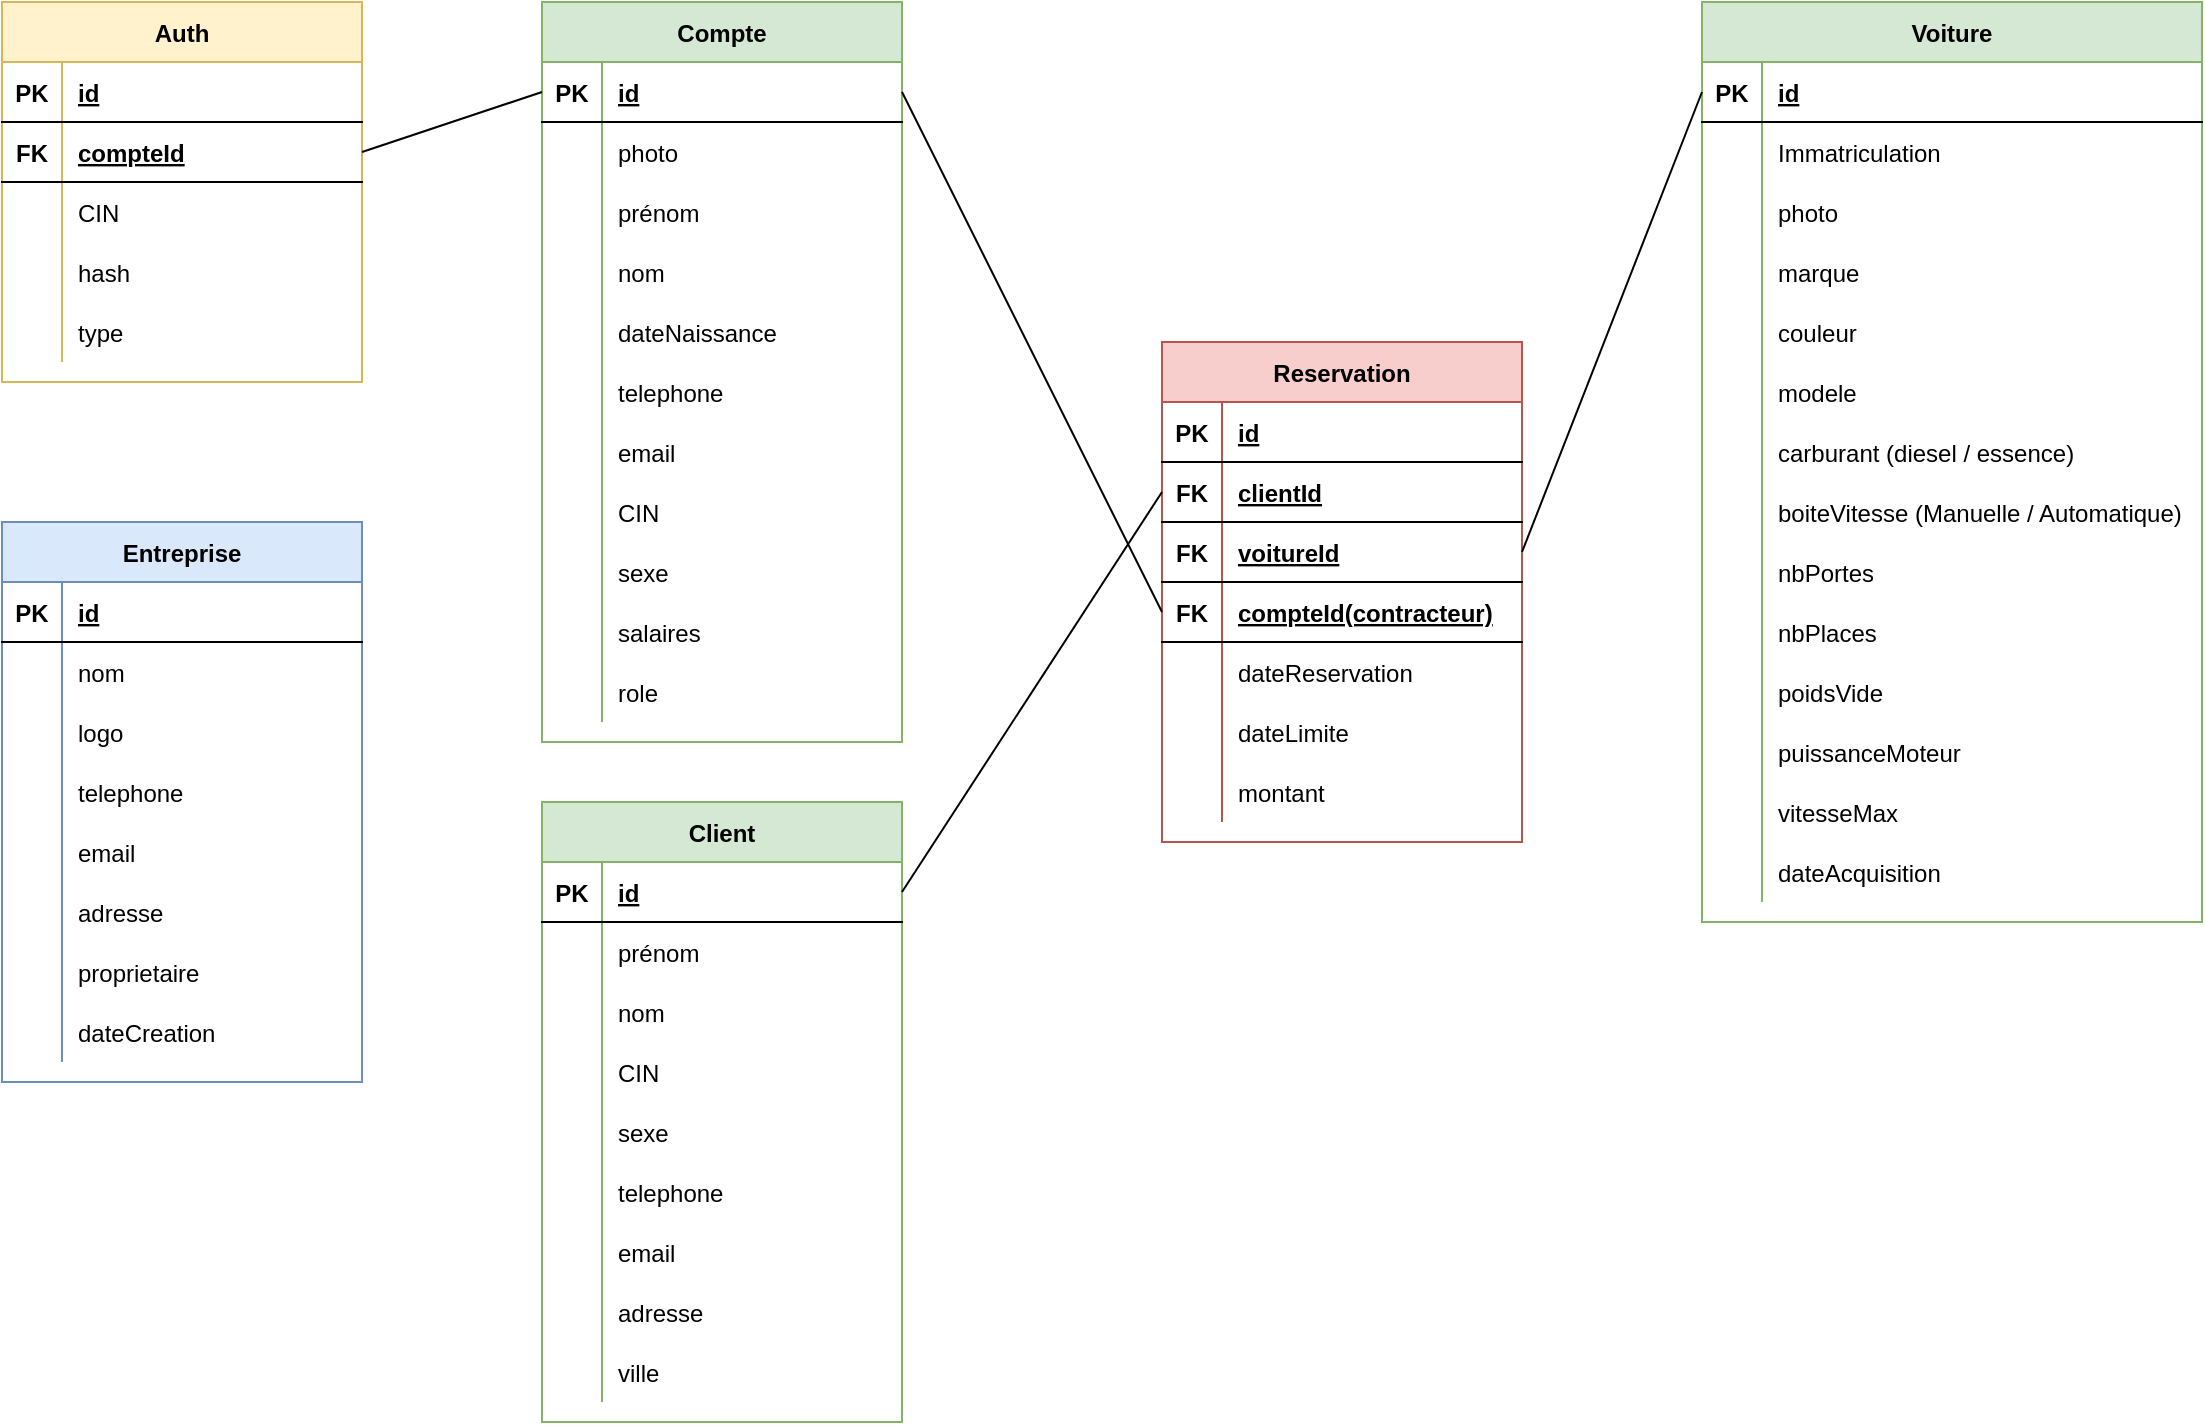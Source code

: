 <mxfile version="15.8.7" type="device"><diagram id="XSdnKeDRqisO-VzI-sIf" name="Page-1"><mxGraphModel dx="1102" dy="685" grid="1" gridSize="10" guides="1" tooltips="1" connect="1" arrows="1" fold="1" page="1" pageScale="1" pageWidth="850" pageHeight="1100" math="0" shadow="0"><root><mxCell id="0"/><mxCell id="1" parent="0"/><mxCell id="kp_0aVeudo-0jA1TydJa-1" value="Auth" style="shape=table;startSize=30;container=1;collapsible=1;childLayout=tableLayout;fixedRows=1;rowLines=0;fontStyle=1;align=center;resizeLast=1;fillColor=#fff2cc;strokeColor=#d6b656;" parent="1" vertex="1"><mxGeometry x="170" y="40" width="180" height="190" as="geometry"/></mxCell><mxCell id="kp_0aVeudo-0jA1TydJa-2" value="" style="shape=partialRectangle;collapsible=0;dropTarget=0;pointerEvents=0;fillColor=none;top=0;left=0;bottom=1;right=0;points=[[0,0.5],[1,0.5]];portConstraint=eastwest;" parent="kp_0aVeudo-0jA1TydJa-1" vertex="1"><mxGeometry y="30" width="180" height="30" as="geometry"/></mxCell><mxCell id="kp_0aVeudo-0jA1TydJa-3" value="PK" style="shape=partialRectangle;connectable=0;fillColor=none;top=0;left=0;bottom=0;right=0;fontStyle=1;overflow=hidden;" parent="kp_0aVeudo-0jA1TydJa-2" vertex="1"><mxGeometry width="30" height="30" as="geometry"><mxRectangle width="30" height="30" as="alternateBounds"/></mxGeometry></mxCell><mxCell id="kp_0aVeudo-0jA1TydJa-4" value="id" style="shape=partialRectangle;connectable=0;fillColor=none;top=0;left=0;bottom=0;right=0;align=left;spacingLeft=6;fontStyle=5;overflow=hidden;" parent="kp_0aVeudo-0jA1TydJa-2" vertex="1"><mxGeometry x="30" width="150" height="30" as="geometry"><mxRectangle width="150" height="30" as="alternateBounds"/></mxGeometry></mxCell><mxCell id="kp_0aVeudo-0jA1TydJa-20" value="" style="shape=partialRectangle;collapsible=0;dropTarget=0;pointerEvents=0;fillColor=none;top=0;left=0;bottom=1;right=0;points=[[0,0.5],[1,0.5]];portConstraint=eastwest;" parent="kp_0aVeudo-0jA1TydJa-1" vertex="1"><mxGeometry y="60" width="180" height="30" as="geometry"/></mxCell><mxCell id="kp_0aVeudo-0jA1TydJa-21" value="FK" style="shape=partialRectangle;connectable=0;fillColor=none;top=0;left=0;bottom=0;right=0;fontStyle=1;overflow=hidden;" parent="kp_0aVeudo-0jA1TydJa-20" vertex="1"><mxGeometry width="30" height="30" as="geometry"><mxRectangle width="30" height="30" as="alternateBounds"/></mxGeometry></mxCell><mxCell id="kp_0aVeudo-0jA1TydJa-22" value="compteId" style="shape=partialRectangle;connectable=0;fillColor=none;top=0;left=0;bottom=0;right=0;align=left;spacingLeft=6;fontStyle=5;overflow=hidden;" parent="kp_0aVeudo-0jA1TydJa-20" vertex="1"><mxGeometry x="30" width="150" height="30" as="geometry"><mxRectangle width="150" height="30" as="alternateBounds"/></mxGeometry></mxCell><mxCell id="kp_0aVeudo-0jA1TydJa-5" value="" style="shape=partialRectangle;collapsible=0;dropTarget=0;pointerEvents=0;fillColor=none;top=0;left=0;bottom=0;right=0;points=[[0,0.5],[1,0.5]];portConstraint=eastwest;" parent="kp_0aVeudo-0jA1TydJa-1" vertex="1"><mxGeometry y="90" width="180" height="30" as="geometry"/></mxCell><mxCell id="kp_0aVeudo-0jA1TydJa-6" value="" style="shape=partialRectangle;connectable=0;fillColor=none;top=0;left=0;bottom=0;right=0;editable=1;overflow=hidden;" parent="kp_0aVeudo-0jA1TydJa-5" vertex="1"><mxGeometry width="30" height="30" as="geometry"><mxRectangle width="30" height="30" as="alternateBounds"/></mxGeometry></mxCell><mxCell id="kp_0aVeudo-0jA1TydJa-7" value="CIN" style="shape=partialRectangle;connectable=0;fillColor=none;top=0;left=0;bottom=0;right=0;align=left;spacingLeft=6;overflow=hidden;" parent="kp_0aVeudo-0jA1TydJa-5" vertex="1"><mxGeometry x="30" width="150" height="30" as="geometry"><mxRectangle width="150" height="30" as="alternateBounds"/></mxGeometry></mxCell><mxCell id="kp_0aVeudo-0jA1TydJa-168" value="" style="shape=partialRectangle;collapsible=0;dropTarget=0;pointerEvents=0;fillColor=none;top=0;left=0;bottom=0;right=0;points=[[0,0.5],[1,0.5]];portConstraint=eastwest;" parent="kp_0aVeudo-0jA1TydJa-1" vertex="1"><mxGeometry y="120" width="180" height="30" as="geometry"/></mxCell><mxCell id="kp_0aVeudo-0jA1TydJa-169" value="" style="shape=partialRectangle;connectable=0;fillColor=none;top=0;left=0;bottom=0;right=0;editable=1;overflow=hidden;" parent="kp_0aVeudo-0jA1TydJa-168" vertex="1"><mxGeometry width="30" height="30" as="geometry"><mxRectangle width="30" height="30" as="alternateBounds"/></mxGeometry></mxCell><mxCell id="kp_0aVeudo-0jA1TydJa-170" value="hash" style="shape=partialRectangle;connectable=0;fillColor=none;top=0;left=0;bottom=0;right=0;align=left;spacingLeft=6;overflow=hidden;" parent="kp_0aVeudo-0jA1TydJa-168" vertex="1"><mxGeometry x="30" width="150" height="30" as="geometry"><mxRectangle width="150" height="30" as="alternateBounds"/></mxGeometry></mxCell><mxCell id="kp_0aVeudo-0jA1TydJa-8" value="" style="shape=partialRectangle;collapsible=0;dropTarget=0;pointerEvents=0;fillColor=none;top=0;left=0;bottom=0;right=0;points=[[0,0.5],[1,0.5]];portConstraint=eastwest;" parent="kp_0aVeudo-0jA1TydJa-1" vertex="1"><mxGeometry y="150" width="180" height="30" as="geometry"/></mxCell><mxCell id="kp_0aVeudo-0jA1TydJa-9" value="" style="shape=partialRectangle;connectable=0;fillColor=none;top=0;left=0;bottom=0;right=0;editable=1;overflow=hidden;" parent="kp_0aVeudo-0jA1TydJa-8" vertex="1"><mxGeometry width="30" height="30" as="geometry"><mxRectangle width="30" height="30" as="alternateBounds"/></mxGeometry></mxCell><mxCell id="kp_0aVeudo-0jA1TydJa-10" value="type" style="shape=partialRectangle;connectable=0;fillColor=none;top=0;left=0;bottom=0;right=0;align=left;spacingLeft=6;overflow=hidden;" parent="kp_0aVeudo-0jA1TydJa-8" vertex="1"><mxGeometry x="30" width="150" height="30" as="geometry"><mxRectangle width="150" height="30" as="alternateBounds"/></mxGeometry></mxCell><mxCell id="kp_0aVeudo-0jA1TydJa-23" value="Entreprise" style="shape=table;startSize=30;container=1;collapsible=1;childLayout=tableLayout;fixedRows=1;rowLines=0;fontStyle=1;align=center;resizeLast=1;fillColor=#dae8fc;strokeColor=#6c8ebf;" parent="1" vertex="1"><mxGeometry x="170" y="300" width="180" height="280" as="geometry"/></mxCell><mxCell id="kp_0aVeudo-0jA1TydJa-24" value="" style="shape=partialRectangle;collapsible=0;dropTarget=0;pointerEvents=0;fillColor=none;top=0;left=0;bottom=1;right=0;points=[[0,0.5],[1,0.5]];portConstraint=eastwest;" parent="kp_0aVeudo-0jA1TydJa-23" vertex="1"><mxGeometry y="30" width="180" height="30" as="geometry"/></mxCell><mxCell id="kp_0aVeudo-0jA1TydJa-25" value="PK" style="shape=partialRectangle;connectable=0;fillColor=none;top=0;left=0;bottom=0;right=0;fontStyle=1;overflow=hidden;" parent="kp_0aVeudo-0jA1TydJa-24" vertex="1"><mxGeometry width="30" height="30" as="geometry"><mxRectangle width="30" height="30" as="alternateBounds"/></mxGeometry></mxCell><mxCell id="kp_0aVeudo-0jA1TydJa-26" value="id" style="shape=partialRectangle;connectable=0;fillColor=none;top=0;left=0;bottom=0;right=0;align=left;spacingLeft=6;fontStyle=5;overflow=hidden;" parent="kp_0aVeudo-0jA1TydJa-24" vertex="1"><mxGeometry x="30" width="150" height="30" as="geometry"><mxRectangle width="150" height="30" as="alternateBounds"/></mxGeometry></mxCell><mxCell id="kp_0aVeudo-0jA1TydJa-27" value="" style="shape=partialRectangle;collapsible=0;dropTarget=0;pointerEvents=0;fillColor=none;top=0;left=0;bottom=0;right=0;points=[[0,0.5],[1,0.5]];portConstraint=eastwest;" parent="kp_0aVeudo-0jA1TydJa-23" vertex="1"><mxGeometry y="60" width="180" height="30" as="geometry"/></mxCell><mxCell id="kp_0aVeudo-0jA1TydJa-28" value="" style="shape=partialRectangle;connectable=0;fillColor=none;top=0;left=0;bottom=0;right=0;editable=1;overflow=hidden;" parent="kp_0aVeudo-0jA1TydJa-27" vertex="1"><mxGeometry width="30" height="30" as="geometry"><mxRectangle width="30" height="30" as="alternateBounds"/></mxGeometry></mxCell><mxCell id="kp_0aVeudo-0jA1TydJa-29" value="nom" style="shape=partialRectangle;connectable=0;fillColor=none;top=0;left=0;bottom=0;right=0;align=left;spacingLeft=6;overflow=hidden;" parent="kp_0aVeudo-0jA1TydJa-27" vertex="1"><mxGeometry x="30" width="150" height="30" as="geometry"><mxRectangle width="150" height="30" as="alternateBounds"/></mxGeometry></mxCell><mxCell id="kp_0aVeudo-0jA1TydJa-30" value="" style="shape=partialRectangle;collapsible=0;dropTarget=0;pointerEvents=0;fillColor=none;top=0;left=0;bottom=0;right=0;points=[[0,0.5],[1,0.5]];portConstraint=eastwest;" parent="kp_0aVeudo-0jA1TydJa-23" vertex="1"><mxGeometry y="90" width="180" height="30" as="geometry"/></mxCell><mxCell id="kp_0aVeudo-0jA1TydJa-31" value="" style="shape=partialRectangle;connectable=0;fillColor=none;top=0;left=0;bottom=0;right=0;editable=1;overflow=hidden;" parent="kp_0aVeudo-0jA1TydJa-30" vertex="1"><mxGeometry width="30" height="30" as="geometry"><mxRectangle width="30" height="30" as="alternateBounds"/></mxGeometry></mxCell><mxCell id="kp_0aVeudo-0jA1TydJa-32" value="logo" style="shape=partialRectangle;connectable=0;fillColor=none;top=0;left=0;bottom=0;right=0;align=left;spacingLeft=6;overflow=hidden;" parent="kp_0aVeudo-0jA1TydJa-30" vertex="1"><mxGeometry x="30" width="150" height="30" as="geometry"><mxRectangle width="150" height="30" as="alternateBounds"/></mxGeometry></mxCell><mxCell id="fx9CrvTwp-9dlONfxIyP-25" value="" style="shape=partialRectangle;collapsible=0;dropTarget=0;pointerEvents=0;fillColor=none;top=0;left=0;bottom=0;right=0;points=[[0,0.5],[1,0.5]];portConstraint=eastwest;" parent="kp_0aVeudo-0jA1TydJa-23" vertex="1"><mxGeometry y="120" width="180" height="30" as="geometry"/></mxCell><mxCell id="fx9CrvTwp-9dlONfxIyP-26" value="" style="shape=partialRectangle;connectable=0;fillColor=none;top=0;left=0;bottom=0;right=0;editable=1;overflow=hidden;" parent="fx9CrvTwp-9dlONfxIyP-25" vertex="1"><mxGeometry width="30" height="30" as="geometry"><mxRectangle width="30" height="30" as="alternateBounds"/></mxGeometry></mxCell><mxCell id="fx9CrvTwp-9dlONfxIyP-27" value="telephone" style="shape=partialRectangle;connectable=0;fillColor=none;top=0;left=0;bottom=0;right=0;align=left;spacingLeft=6;overflow=hidden;" parent="fx9CrvTwp-9dlONfxIyP-25" vertex="1"><mxGeometry x="30" width="150" height="30" as="geometry"><mxRectangle width="150" height="30" as="alternateBounds"/></mxGeometry></mxCell><mxCell id="fx9CrvTwp-9dlONfxIyP-4" value="" style="shape=partialRectangle;collapsible=0;dropTarget=0;pointerEvents=0;fillColor=none;top=0;left=0;bottom=0;right=0;points=[[0,0.5],[1,0.5]];portConstraint=eastwest;" parent="kp_0aVeudo-0jA1TydJa-23" vertex="1"><mxGeometry y="150" width="180" height="30" as="geometry"/></mxCell><mxCell id="fx9CrvTwp-9dlONfxIyP-5" value="" style="shape=partialRectangle;connectable=0;fillColor=none;top=0;left=0;bottom=0;right=0;editable=1;overflow=hidden;" parent="fx9CrvTwp-9dlONfxIyP-4" vertex="1"><mxGeometry width="30" height="30" as="geometry"><mxRectangle width="30" height="30" as="alternateBounds"/></mxGeometry></mxCell><mxCell id="fx9CrvTwp-9dlONfxIyP-6" value="email" style="shape=partialRectangle;connectable=0;fillColor=none;top=0;left=0;bottom=0;right=0;align=left;spacingLeft=6;overflow=hidden;" parent="fx9CrvTwp-9dlONfxIyP-4" vertex="1"><mxGeometry x="30" width="150" height="30" as="geometry"><mxRectangle width="150" height="30" as="alternateBounds"/></mxGeometry></mxCell><mxCell id="kp_0aVeudo-0jA1TydJa-33" value="" style="shape=partialRectangle;collapsible=0;dropTarget=0;pointerEvents=0;fillColor=none;top=0;left=0;bottom=0;right=0;points=[[0,0.5],[1,0.5]];portConstraint=eastwest;" parent="kp_0aVeudo-0jA1TydJa-23" vertex="1"><mxGeometry y="180" width="180" height="30" as="geometry"/></mxCell><mxCell id="kp_0aVeudo-0jA1TydJa-34" value="" style="shape=partialRectangle;connectable=0;fillColor=none;top=0;left=0;bottom=0;right=0;editable=1;overflow=hidden;" parent="kp_0aVeudo-0jA1TydJa-33" vertex="1"><mxGeometry width="30" height="30" as="geometry"><mxRectangle width="30" height="30" as="alternateBounds"/></mxGeometry></mxCell><mxCell id="kp_0aVeudo-0jA1TydJa-35" value="adresse" style="shape=partialRectangle;connectable=0;fillColor=none;top=0;left=0;bottom=0;right=0;align=left;spacingLeft=6;overflow=hidden;" parent="kp_0aVeudo-0jA1TydJa-33" vertex="1"><mxGeometry x="30" width="150" height="30" as="geometry"><mxRectangle width="150" height="30" as="alternateBounds"/></mxGeometry></mxCell><mxCell id="kp_0aVeudo-0jA1TydJa-36" value="" style="shape=partialRectangle;collapsible=0;dropTarget=0;pointerEvents=0;fillColor=none;top=0;left=0;bottom=0;right=0;points=[[0,0.5],[1,0.5]];portConstraint=eastwest;" parent="kp_0aVeudo-0jA1TydJa-23" vertex="1"><mxGeometry y="210" width="180" height="30" as="geometry"/></mxCell><mxCell id="kp_0aVeudo-0jA1TydJa-37" value="" style="shape=partialRectangle;connectable=0;fillColor=none;top=0;left=0;bottom=0;right=0;editable=1;overflow=hidden;" parent="kp_0aVeudo-0jA1TydJa-36" vertex="1"><mxGeometry width="30" height="30" as="geometry"><mxRectangle width="30" height="30" as="alternateBounds"/></mxGeometry></mxCell><mxCell id="kp_0aVeudo-0jA1TydJa-38" value="proprietaire" style="shape=partialRectangle;connectable=0;fillColor=none;top=0;left=0;bottom=0;right=0;align=left;spacingLeft=6;overflow=hidden;" parent="kp_0aVeudo-0jA1TydJa-36" vertex="1"><mxGeometry x="30" width="150" height="30" as="geometry"><mxRectangle width="150" height="30" as="alternateBounds"/></mxGeometry></mxCell><mxCell id="kp_0aVeudo-0jA1TydJa-39" value="" style="shape=partialRectangle;collapsible=0;dropTarget=0;pointerEvents=0;fillColor=none;top=0;left=0;bottom=0;right=0;points=[[0,0.5],[1,0.5]];portConstraint=eastwest;" parent="kp_0aVeudo-0jA1TydJa-23" vertex="1"><mxGeometry y="240" width="180" height="30" as="geometry"/></mxCell><mxCell id="kp_0aVeudo-0jA1TydJa-40" value="" style="shape=partialRectangle;connectable=0;fillColor=none;top=0;left=0;bottom=0;right=0;editable=1;overflow=hidden;" parent="kp_0aVeudo-0jA1TydJa-39" vertex="1"><mxGeometry width="30" height="30" as="geometry"><mxRectangle width="30" height="30" as="alternateBounds"/></mxGeometry></mxCell><mxCell id="kp_0aVeudo-0jA1TydJa-41" value="dateCreation" style="shape=partialRectangle;connectable=0;fillColor=none;top=0;left=0;bottom=0;right=0;align=left;spacingLeft=6;overflow=hidden;" parent="kp_0aVeudo-0jA1TydJa-39" vertex="1"><mxGeometry x="30" width="150" height="30" as="geometry"><mxRectangle width="150" height="30" as="alternateBounds"/></mxGeometry></mxCell><mxCell id="kp_0aVeudo-0jA1TydJa-42" value="Compte" style="shape=table;startSize=30;container=1;collapsible=1;childLayout=tableLayout;fixedRows=1;rowLines=0;fontStyle=1;align=center;resizeLast=1;fillColor=#d5e8d4;strokeColor=#82b366;" parent="1" vertex="1"><mxGeometry x="440" y="40" width="180" height="370" as="geometry"/></mxCell><mxCell id="U7DufxO06WNvX-7s9FyM-32" value="" style="shape=partialRectangle;collapsible=0;dropTarget=0;pointerEvents=0;fillColor=none;top=0;left=0;bottom=1;right=0;points=[[0,0.5],[1,0.5]];portConstraint=eastwest;" parent="kp_0aVeudo-0jA1TydJa-42" vertex="1"><mxGeometry y="30" width="180" height="30" as="geometry"/></mxCell><mxCell id="U7DufxO06WNvX-7s9FyM-33" value="PK" style="shape=partialRectangle;connectable=0;fillColor=none;top=0;left=0;bottom=0;right=0;fontStyle=1;overflow=hidden;" parent="U7DufxO06WNvX-7s9FyM-32" vertex="1"><mxGeometry width="30" height="30" as="geometry"><mxRectangle width="30" height="30" as="alternateBounds"/></mxGeometry></mxCell><mxCell id="U7DufxO06WNvX-7s9FyM-34" value="id" style="shape=partialRectangle;connectable=0;fillColor=none;top=0;left=0;bottom=0;right=0;align=left;spacingLeft=6;fontStyle=5;overflow=hidden;" parent="U7DufxO06WNvX-7s9FyM-32" vertex="1"><mxGeometry x="30" width="150" height="30" as="geometry"><mxRectangle width="150" height="30" as="alternateBounds"/></mxGeometry></mxCell><mxCell id="kp_0aVeudo-0jA1TydJa-46" value="" style="shape=partialRectangle;collapsible=0;dropTarget=0;pointerEvents=0;fillColor=none;top=0;left=0;bottom=0;right=0;points=[[0,0.5],[1,0.5]];portConstraint=eastwest;" parent="kp_0aVeudo-0jA1TydJa-42" vertex="1"><mxGeometry y="60" width="180" height="30" as="geometry"/></mxCell><mxCell id="kp_0aVeudo-0jA1TydJa-47" value="" style="shape=partialRectangle;connectable=0;fillColor=none;top=0;left=0;bottom=0;right=0;editable=1;overflow=hidden;" parent="kp_0aVeudo-0jA1TydJa-46" vertex="1"><mxGeometry width="30" height="30" as="geometry"><mxRectangle width="30" height="30" as="alternateBounds"/></mxGeometry></mxCell><mxCell id="kp_0aVeudo-0jA1TydJa-48" value="photo" style="shape=partialRectangle;connectable=0;fillColor=none;top=0;left=0;bottom=0;right=0;align=left;spacingLeft=6;overflow=hidden;" parent="kp_0aVeudo-0jA1TydJa-46" vertex="1"><mxGeometry x="30" width="150" height="30" as="geometry"><mxRectangle width="150" height="30" as="alternateBounds"/></mxGeometry></mxCell><mxCell id="kp_0aVeudo-0jA1TydJa-64" value="" style="shape=partialRectangle;collapsible=0;dropTarget=0;pointerEvents=0;fillColor=none;top=0;left=0;bottom=0;right=0;points=[[0,0.5],[1,0.5]];portConstraint=eastwest;" parent="kp_0aVeudo-0jA1TydJa-42" vertex="1"><mxGeometry y="90" width="180" height="30" as="geometry"/></mxCell><mxCell id="kp_0aVeudo-0jA1TydJa-65" value="" style="shape=partialRectangle;connectable=0;fillColor=none;top=0;left=0;bottom=0;right=0;editable=1;overflow=hidden;" parent="kp_0aVeudo-0jA1TydJa-64" vertex="1"><mxGeometry width="30" height="30" as="geometry"><mxRectangle width="30" height="30" as="alternateBounds"/></mxGeometry></mxCell><mxCell id="kp_0aVeudo-0jA1TydJa-66" value="prénom" style="shape=partialRectangle;connectable=0;fillColor=none;top=0;left=0;bottom=0;right=0;align=left;spacingLeft=6;overflow=hidden;" parent="kp_0aVeudo-0jA1TydJa-64" vertex="1"><mxGeometry x="30" width="150" height="30" as="geometry"><mxRectangle width="150" height="30" as="alternateBounds"/></mxGeometry></mxCell><mxCell id="kp_0aVeudo-0jA1TydJa-49" value="" style="shape=partialRectangle;collapsible=0;dropTarget=0;pointerEvents=0;fillColor=none;top=0;left=0;bottom=0;right=0;points=[[0,0.5],[1,0.5]];portConstraint=eastwest;" parent="kp_0aVeudo-0jA1TydJa-42" vertex="1"><mxGeometry y="120" width="180" height="30" as="geometry"/></mxCell><mxCell id="kp_0aVeudo-0jA1TydJa-50" value="" style="shape=partialRectangle;connectable=0;fillColor=none;top=0;left=0;bottom=0;right=0;editable=1;overflow=hidden;" parent="kp_0aVeudo-0jA1TydJa-49" vertex="1"><mxGeometry width="30" height="30" as="geometry"><mxRectangle width="30" height="30" as="alternateBounds"/></mxGeometry></mxCell><mxCell id="kp_0aVeudo-0jA1TydJa-51" value="nom" style="shape=partialRectangle;connectable=0;fillColor=none;top=0;left=0;bottom=0;right=0;align=left;spacingLeft=6;overflow=hidden;" parent="kp_0aVeudo-0jA1TydJa-49" vertex="1"><mxGeometry x="30" width="150" height="30" as="geometry"><mxRectangle width="150" height="30" as="alternateBounds"/></mxGeometry></mxCell><mxCell id="kp_0aVeudo-0jA1TydJa-52" value="" style="shape=partialRectangle;collapsible=0;dropTarget=0;pointerEvents=0;fillColor=none;top=0;left=0;bottom=0;right=0;points=[[0,0.5],[1,0.5]];portConstraint=eastwest;" parent="kp_0aVeudo-0jA1TydJa-42" vertex="1"><mxGeometry y="150" width="180" height="30" as="geometry"/></mxCell><mxCell id="kp_0aVeudo-0jA1TydJa-53" value="" style="shape=partialRectangle;connectable=0;fillColor=none;top=0;left=0;bottom=0;right=0;editable=1;overflow=hidden;" parent="kp_0aVeudo-0jA1TydJa-52" vertex="1"><mxGeometry width="30" height="30" as="geometry"><mxRectangle width="30" height="30" as="alternateBounds"/></mxGeometry></mxCell><mxCell id="kp_0aVeudo-0jA1TydJa-54" value="dateNaissance" style="shape=partialRectangle;connectable=0;fillColor=none;top=0;left=0;bottom=0;right=0;align=left;spacingLeft=6;overflow=hidden;" parent="kp_0aVeudo-0jA1TydJa-52" vertex="1"><mxGeometry x="30" width="150" height="30" as="geometry"><mxRectangle width="150" height="30" as="alternateBounds"/></mxGeometry></mxCell><mxCell id="fx9CrvTwp-9dlONfxIyP-29" value="" style="shape=partialRectangle;collapsible=0;dropTarget=0;pointerEvents=0;fillColor=none;top=0;left=0;bottom=0;right=0;points=[[0,0.5],[1,0.5]];portConstraint=eastwest;" parent="kp_0aVeudo-0jA1TydJa-42" vertex="1"><mxGeometry y="180" width="180" height="30" as="geometry"/></mxCell><mxCell id="fx9CrvTwp-9dlONfxIyP-30" value="" style="shape=partialRectangle;connectable=0;fillColor=none;top=0;left=0;bottom=0;right=0;editable=1;overflow=hidden;" parent="fx9CrvTwp-9dlONfxIyP-29" vertex="1"><mxGeometry width="30" height="30" as="geometry"><mxRectangle width="30" height="30" as="alternateBounds"/></mxGeometry></mxCell><mxCell id="fx9CrvTwp-9dlONfxIyP-31" value="telephone" style="shape=partialRectangle;connectable=0;fillColor=none;top=0;left=0;bottom=0;right=0;align=left;spacingLeft=6;overflow=hidden;" parent="fx9CrvTwp-9dlONfxIyP-29" vertex="1"><mxGeometry x="30" width="150" height="30" as="geometry"><mxRectangle width="150" height="30" as="alternateBounds"/></mxGeometry></mxCell><mxCell id="fx9CrvTwp-9dlONfxIyP-32" value="" style="shape=partialRectangle;collapsible=0;dropTarget=0;pointerEvents=0;fillColor=none;top=0;left=0;bottom=0;right=0;points=[[0,0.5],[1,0.5]];portConstraint=eastwest;" parent="kp_0aVeudo-0jA1TydJa-42" vertex="1"><mxGeometry y="210" width="180" height="30" as="geometry"/></mxCell><mxCell id="fx9CrvTwp-9dlONfxIyP-33" value="" style="shape=partialRectangle;connectable=0;fillColor=none;top=0;left=0;bottom=0;right=0;editable=1;overflow=hidden;" parent="fx9CrvTwp-9dlONfxIyP-32" vertex="1"><mxGeometry width="30" height="30" as="geometry"><mxRectangle width="30" height="30" as="alternateBounds"/></mxGeometry></mxCell><mxCell id="fx9CrvTwp-9dlONfxIyP-34" value="email" style="shape=partialRectangle;connectable=0;fillColor=none;top=0;left=0;bottom=0;right=0;align=left;spacingLeft=6;overflow=hidden;" parent="fx9CrvTwp-9dlONfxIyP-32" vertex="1"><mxGeometry x="30" width="150" height="30" as="geometry"><mxRectangle width="150" height="30" as="alternateBounds"/></mxGeometry></mxCell><mxCell id="kp_0aVeudo-0jA1TydJa-55" value="" style="shape=partialRectangle;collapsible=0;dropTarget=0;pointerEvents=0;fillColor=none;top=0;left=0;bottom=0;right=0;points=[[0,0.5],[1,0.5]];portConstraint=eastwest;" parent="kp_0aVeudo-0jA1TydJa-42" vertex="1"><mxGeometry y="240" width="180" height="30" as="geometry"/></mxCell><mxCell id="kp_0aVeudo-0jA1TydJa-56" value="" style="shape=partialRectangle;connectable=0;fillColor=none;top=0;left=0;bottom=0;right=0;editable=1;overflow=hidden;" parent="kp_0aVeudo-0jA1TydJa-55" vertex="1"><mxGeometry width="30" height="30" as="geometry"><mxRectangle width="30" height="30" as="alternateBounds"/></mxGeometry></mxCell><mxCell id="kp_0aVeudo-0jA1TydJa-57" value="CIN" style="shape=partialRectangle;connectable=0;fillColor=none;top=0;left=0;bottom=0;right=0;align=left;spacingLeft=6;overflow=hidden;" parent="kp_0aVeudo-0jA1TydJa-55" vertex="1"><mxGeometry x="30" width="150" height="30" as="geometry"><mxRectangle width="150" height="30" as="alternateBounds"/></mxGeometry></mxCell><mxCell id="kp_0aVeudo-0jA1TydJa-58" value="" style="shape=partialRectangle;collapsible=0;dropTarget=0;pointerEvents=0;fillColor=none;top=0;left=0;bottom=0;right=0;points=[[0,0.5],[1,0.5]];portConstraint=eastwest;" parent="kp_0aVeudo-0jA1TydJa-42" vertex="1"><mxGeometry y="270" width="180" height="30" as="geometry"/></mxCell><mxCell id="kp_0aVeudo-0jA1TydJa-59" value="" style="shape=partialRectangle;connectable=0;fillColor=none;top=0;left=0;bottom=0;right=0;editable=1;overflow=hidden;" parent="kp_0aVeudo-0jA1TydJa-58" vertex="1"><mxGeometry width="30" height="30" as="geometry"><mxRectangle width="30" height="30" as="alternateBounds"/></mxGeometry></mxCell><mxCell id="kp_0aVeudo-0jA1TydJa-60" value="sexe" style="shape=partialRectangle;connectable=0;fillColor=none;top=0;left=0;bottom=0;right=0;align=left;spacingLeft=6;overflow=hidden;" parent="kp_0aVeudo-0jA1TydJa-58" vertex="1"><mxGeometry x="30" width="150" height="30" as="geometry"><mxRectangle width="150" height="30" as="alternateBounds"/></mxGeometry></mxCell><mxCell id="kp_0aVeudo-0jA1TydJa-61" value="" style="shape=partialRectangle;collapsible=0;dropTarget=0;pointerEvents=0;fillColor=none;top=0;left=0;bottom=0;right=0;points=[[0,0.5],[1,0.5]];portConstraint=eastwest;" parent="kp_0aVeudo-0jA1TydJa-42" vertex="1"><mxGeometry y="300" width="180" height="30" as="geometry"/></mxCell><mxCell id="kp_0aVeudo-0jA1TydJa-62" value="" style="shape=partialRectangle;connectable=0;fillColor=none;top=0;left=0;bottom=0;right=0;editable=1;overflow=hidden;" parent="kp_0aVeudo-0jA1TydJa-61" vertex="1"><mxGeometry width="30" height="30" as="geometry"><mxRectangle width="30" height="30" as="alternateBounds"/></mxGeometry></mxCell><mxCell id="kp_0aVeudo-0jA1TydJa-63" value="salaires" style="shape=partialRectangle;connectable=0;fillColor=none;top=0;left=0;bottom=0;right=0;align=left;spacingLeft=6;overflow=hidden;" parent="kp_0aVeudo-0jA1TydJa-61" vertex="1"><mxGeometry x="30" width="150" height="30" as="geometry"><mxRectangle width="150" height="30" as="alternateBounds"/></mxGeometry></mxCell><mxCell id="kp_0aVeudo-0jA1TydJa-67" value="" style="shape=partialRectangle;collapsible=0;dropTarget=0;pointerEvents=0;fillColor=none;top=0;left=0;bottom=0;right=0;points=[[0,0.5],[1,0.5]];portConstraint=eastwest;" parent="kp_0aVeudo-0jA1TydJa-42" vertex="1"><mxGeometry y="330" width="180" height="30" as="geometry"/></mxCell><mxCell id="kp_0aVeudo-0jA1TydJa-68" value="" style="shape=partialRectangle;connectable=0;fillColor=none;top=0;left=0;bottom=0;right=0;editable=1;overflow=hidden;" parent="kp_0aVeudo-0jA1TydJa-67" vertex="1"><mxGeometry width="30" height="30" as="geometry"><mxRectangle width="30" height="30" as="alternateBounds"/></mxGeometry></mxCell><mxCell id="kp_0aVeudo-0jA1TydJa-69" value="role" style="shape=partialRectangle;connectable=0;fillColor=none;top=0;left=0;bottom=0;right=0;align=left;spacingLeft=6;overflow=hidden;" parent="kp_0aVeudo-0jA1TydJa-67" vertex="1"><mxGeometry x="30" width="150" height="30" as="geometry"><mxRectangle width="150" height="30" as="alternateBounds"/></mxGeometry></mxCell><mxCell id="kp_0aVeudo-0jA1TydJa-70" value="Client" style="shape=table;startSize=30;container=1;collapsible=1;childLayout=tableLayout;fixedRows=1;rowLines=0;fontStyle=1;align=center;resizeLast=1;fillColor=#d5e8d4;strokeColor=#82b366;" parent="1" vertex="1"><mxGeometry x="440" y="440" width="180" height="310" as="geometry"/></mxCell><mxCell id="U7DufxO06WNvX-7s9FyM-41" value="" style="shape=partialRectangle;collapsible=0;dropTarget=0;pointerEvents=0;fillColor=none;top=0;left=0;bottom=1;right=0;points=[[0,0.5],[1,0.5]];portConstraint=eastwest;" parent="kp_0aVeudo-0jA1TydJa-70" vertex="1"><mxGeometry y="30" width="180" height="30" as="geometry"/></mxCell><mxCell id="U7DufxO06WNvX-7s9FyM-42" value="PK" style="shape=partialRectangle;connectable=0;fillColor=none;top=0;left=0;bottom=0;right=0;fontStyle=1;overflow=hidden;" parent="U7DufxO06WNvX-7s9FyM-41" vertex="1"><mxGeometry width="30" height="30" as="geometry"><mxRectangle width="30" height="30" as="alternateBounds"/></mxGeometry></mxCell><mxCell id="U7DufxO06WNvX-7s9FyM-43" value="id" style="shape=partialRectangle;connectable=0;fillColor=none;top=0;left=0;bottom=0;right=0;align=left;spacingLeft=6;fontStyle=5;overflow=hidden;" parent="U7DufxO06WNvX-7s9FyM-41" vertex="1"><mxGeometry x="30" width="150" height="30" as="geometry"><mxRectangle width="150" height="30" as="alternateBounds"/></mxGeometry></mxCell><mxCell id="kp_0aVeudo-0jA1TydJa-74" value="" style="shape=partialRectangle;collapsible=0;dropTarget=0;pointerEvents=0;fillColor=none;top=0;left=0;bottom=0;right=0;points=[[0,0.5],[1,0.5]];portConstraint=eastwest;" parent="kp_0aVeudo-0jA1TydJa-70" vertex="1"><mxGeometry y="60" width="180" height="30" as="geometry"/></mxCell><mxCell id="kp_0aVeudo-0jA1TydJa-75" value="" style="shape=partialRectangle;connectable=0;fillColor=none;top=0;left=0;bottom=0;right=0;editable=1;overflow=hidden;" parent="kp_0aVeudo-0jA1TydJa-74" vertex="1"><mxGeometry width="30" height="30" as="geometry"><mxRectangle width="30" height="30" as="alternateBounds"/></mxGeometry></mxCell><mxCell id="kp_0aVeudo-0jA1TydJa-76" value="prénom" style="shape=partialRectangle;connectable=0;fillColor=none;top=0;left=0;bottom=0;right=0;align=left;spacingLeft=6;overflow=hidden;" parent="kp_0aVeudo-0jA1TydJa-74" vertex="1"><mxGeometry x="30" width="150" height="30" as="geometry"><mxRectangle width="150" height="30" as="alternateBounds"/></mxGeometry></mxCell><mxCell id="kp_0aVeudo-0jA1TydJa-77" value="" style="shape=partialRectangle;collapsible=0;dropTarget=0;pointerEvents=0;fillColor=none;top=0;left=0;bottom=0;right=0;points=[[0,0.5],[1,0.5]];portConstraint=eastwest;" parent="kp_0aVeudo-0jA1TydJa-70" vertex="1"><mxGeometry y="90" width="180" height="30" as="geometry"/></mxCell><mxCell id="kp_0aVeudo-0jA1TydJa-78" value="" style="shape=partialRectangle;connectable=0;fillColor=none;top=0;left=0;bottom=0;right=0;editable=1;overflow=hidden;" parent="kp_0aVeudo-0jA1TydJa-77" vertex="1"><mxGeometry width="30" height="30" as="geometry"><mxRectangle width="30" height="30" as="alternateBounds"/></mxGeometry></mxCell><mxCell id="kp_0aVeudo-0jA1TydJa-79" value="nom" style="shape=partialRectangle;connectable=0;fillColor=none;top=0;left=0;bottom=0;right=0;align=left;spacingLeft=6;overflow=hidden;" parent="kp_0aVeudo-0jA1TydJa-77" vertex="1"><mxGeometry x="30" width="150" height="30" as="geometry"><mxRectangle width="150" height="30" as="alternateBounds"/></mxGeometry></mxCell><mxCell id="kp_0aVeudo-0jA1TydJa-80" value="" style="shape=partialRectangle;collapsible=0;dropTarget=0;pointerEvents=0;fillColor=none;top=0;left=0;bottom=0;right=0;points=[[0,0.5],[1,0.5]];portConstraint=eastwest;" parent="kp_0aVeudo-0jA1TydJa-70" vertex="1"><mxGeometry y="120" width="180" height="30" as="geometry"/></mxCell><mxCell id="kp_0aVeudo-0jA1TydJa-81" value="" style="shape=partialRectangle;connectable=0;fillColor=none;top=0;left=0;bottom=0;right=0;editable=1;overflow=hidden;" parent="kp_0aVeudo-0jA1TydJa-80" vertex="1"><mxGeometry width="30" height="30" as="geometry"><mxRectangle width="30" height="30" as="alternateBounds"/></mxGeometry></mxCell><mxCell id="kp_0aVeudo-0jA1TydJa-82" value="CIN" style="shape=partialRectangle;connectable=0;fillColor=none;top=0;left=0;bottom=0;right=0;align=left;spacingLeft=6;overflow=hidden;" parent="kp_0aVeudo-0jA1TydJa-80" vertex="1"><mxGeometry x="30" width="150" height="30" as="geometry"><mxRectangle width="150" height="30" as="alternateBounds"/></mxGeometry></mxCell><mxCell id="kp_0aVeudo-0jA1TydJa-83" value="" style="shape=partialRectangle;collapsible=0;dropTarget=0;pointerEvents=0;fillColor=none;top=0;left=0;bottom=0;right=0;points=[[0,0.5],[1,0.5]];portConstraint=eastwest;" parent="kp_0aVeudo-0jA1TydJa-70" vertex="1"><mxGeometry y="150" width="180" height="30" as="geometry"/></mxCell><mxCell id="kp_0aVeudo-0jA1TydJa-84" value="" style="shape=partialRectangle;connectable=0;fillColor=none;top=0;left=0;bottom=0;right=0;editable=1;overflow=hidden;" parent="kp_0aVeudo-0jA1TydJa-83" vertex="1"><mxGeometry width="30" height="30" as="geometry"><mxRectangle width="30" height="30" as="alternateBounds"/></mxGeometry></mxCell><mxCell id="kp_0aVeudo-0jA1TydJa-85" value="sexe" style="shape=partialRectangle;connectable=0;fillColor=none;top=0;left=0;bottom=0;right=0;align=left;spacingLeft=6;overflow=hidden;" parent="kp_0aVeudo-0jA1TydJa-83" vertex="1"><mxGeometry x="30" width="150" height="30" as="geometry"><mxRectangle width="150" height="30" as="alternateBounds"/></mxGeometry></mxCell><mxCell id="fx9CrvTwp-9dlONfxIyP-9" value="" style="shape=partialRectangle;collapsible=0;dropTarget=0;pointerEvents=0;fillColor=none;top=0;left=0;bottom=0;right=0;points=[[0,0.5],[1,0.5]];portConstraint=eastwest;" parent="kp_0aVeudo-0jA1TydJa-70" vertex="1"><mxGeometry y="180" width="180" height="30" as="geometry"/></mxCell><mxCell id="fx9CrvTwp-9dlONfxIyP-10" value="" style="shape=partialRectangle;connectable=0;fillColor=none;top=0;left=0;bottom=0;right=0;editable=1;overflow=hidden;" parent="fx9CrvTwp-9dlONfxIyP-9" vertex="1"><mxGeometry width="30" height="30" as="geometry"><mxRectangle width="30" height="30" as="alternateBounds"/></mxGeometry></mxCell><mxCell id="fx9CrvTwp-9dlONfxIyP-11" value="telephone" style="shape=partialRectangle;connectable=0;fillColor=none;top=0;left=0;bottom=0;right=0;align=left;spacingLeft=6;overflow=hidden;" parent="fx9CrvTwp-9dlONfxIyP-9" vertex="1"><mxGeometry x="30" width="150" height="30" as="geometry"><mxRectangle width="150" height="30" as="alternateBounds"/></mxGeometry></mxCell><mxCell id="fx9CrvTwp-9dlONfxIyP-21" value="" style="shape=partialRectangle;collapsible=0;dropTarget=0;pointerEvents=0;fillColor=none;top=0;left=0;bottom=0;right=0;points=[[0,0.5],[1,0.5]];portConstraint=eastwest;" parent="kp_0aVeudo-0jA1TydJa-70" vertex="1"><mxGeometry y="210" width="180" height="30" as="geometry"/></mxCell><mxCell id="fx9CrvTwp-9dlONfxIyP-22" value="" style="shape=partialRectangle;connectable=0;fillColor=none;top=0;left=0;bottom=0;right=0;editable=1;overflow=hidden;" parent="fx9CrvTwp-9dlONfxIyP-21" vertex="1"><mxGeometry width="30" height="30" as="geometry"><mxRectangle width="30" height="30" as="alternateBounds"/></mxGeometry></mxCell><mxCell id="fx9CrvTwp-9dlONfxIyP-23" value="email" style="shape=partialRectangle;connectable=0;fillColor=none;top=0;left=0;bottom=0;right=0;align=left;spacingLeft=6;overflow=hidden;" parent="fx9CrvTwp-9dlONfxIyP-21" vertex="1"><mxGeometry x="30" width="150" height="30" as="geometry"><mxRectangle width="150" height="30" as="alternateBounds"/></mxGeometry></mxCell><mxCell id="fx9CrvTwp-9dlONfxIyP-12" value="" style="shape=partialRectangle;collapsible=0;dropTarget=0;pointerEvents=0;fillColor=none;top=0;left=0;bottom=0;right=0;points=[[0,0.5],[1,0.5]];portConstraint=eastwest;" parent="kp_0aVeudo-0jA1TydJa-70" vertex="1"><mxGeometry y="240" width="180" height="30" as="geometry"/></mxCell><mxCell id="fx9CrvTwp-9dlONfxIyP-13" value="" style="shape=partialRectangle;connectable=0;fillColor=none;top=0;left=0;bottom=0;right=0;editable=1;overflow=hidden;" parent="fx9CrvTwp-9dlONfxIyP-12" vertex="1"><mxGeometry width="30" height="30" as="geometry"><mxRectangle width="30" height="30" as="alternateBounds"/></mxGeometry></mxCell><mxCell id="fx9CrvTwp-9dlONfxIyP-14" value="adresse" style="shape=partialRectangle;connectable=0;fillColor=none;top=0;left=0;bottom=0;right=0;align=left;spacingLeft=6;overflow=hidden;" parent="fx9CrvTwp-9dlONfxIyP-12" vertex="1"><mxGeometry x="30" width="150" height="30" as="geometry"><mxRectangle width="150" height="30" as="alternateBounds"/></mxGeometry></mxCell><mxCell id="fx9CrvTwp-9dlONfxIyP-15" value="" style="shape=partialRectangle;collapsible=0;dropTarget=0;pointerEvents=0;fillColor=none;top=0;left=0;bottom=0;right=0;points=[[0,0.5],[1,0.5]];portConstraint=eastwest;" parent="kp_0aVeudo-0jA1TydJa-70" vertex="1"><mxGeometry y="270" width="180" height="30" as="geometry"/></mxCell><mxCell id="fx9CrvTwp-9dlONfxIyP-16" value="" style="shape=partialRectangle;connectable=0;fillColor=none;top=0;left=0;bottom=0;right=0;editable=1;overflow=hidden;" parent="fx9CrvTwp-9dlONfxIyP-15" vertex="1"><mxGeometry width="30" height="30" as="geometry"><mxRectangle width="30" height="30" as="alternateBounds"/></mxGeometry></mxCell><mxCell id="fx9CrvTwp-9dlONfxIyP-17" value="ville" style="shape=partialRectangle;connectable=0;fillColor=none;top=0;left=0;bottom=0;right=0;align=left;spacingLeft=6;overflow=hidden;" parent="fx9CrvTwp-9dlONfxIyP-15" vertex="1"><mxGeometry x="30" width="150" height="30" as="geometry"><mxRectangle width="150" height="30" as="alternateBounds"/></mxGeometry></mxCell><mxCell id="kp_0aVeudo-0jA1TydJa-86" value="Voiture" style="shape=table;startSize=30;container=1;collapsible=1;childLayout=tableLayout;fixedRows=1;rowLines=0;fontStyle=1;align=center;resizeLast=1;fillColor=#d5e8d4;strokeColor=#82b366;" parent="1" vertex="1"><mxGeometry x="1020" y="40" width="250" height="460" as="geometry"/></mxCell><mxCell id="kp_0aVeudo-0jA1TydJa-87" value="" style="shape=partialRectangle;collapsible=0;dropTarget=0;pointerEvents=0;fillColor=none;top=0;left=0;bottom=1;right=0;points=[[0,0.5],[1,0.5]];portConstraint=eastwest;" parent="kp_0aVeudo-0jA1TydJa-86" vertex="1"><mxGeometry y="30" width="250" height="30" as="geometry"/></mxCell><mxCell id="kp_0aVeudo-0jA1TydJa-88" value="PK" style="shape=partialRectangle;connectable=0;fillColor=none;top=0;left=0;bottom=0;right=0;fontStyle=1;overflow=hidden;" parent="kp_0aVeudo-0jA1TydJa-87" vertex="1"><mxGeometry width="30" height="30" as="geometry"><mxRectangle width="30" height="30" as="alternateBounds"/></mxGeometry></mxCell><mxCell id="kp_0aVeudo-0jA1TydJa-89" value="id" style="shape=partialRectangle;connectable=0;fillColor=none;top=0;left=0;bottom=0;right=0;align=left;spacingLeft=6;fontStyle=5;overflow=hidden;" parent="kp_0aVeudo-0jA1TydJa-87" vertex="1"><mxGeometry x="30" width="220" height="30" as="geometry"><mxRectangle width="220" height="30" as="alternateBounds"/></mxGeometry></mxCell><mxCell id="fx9CrvTwp-9dlONfxIyP-1" value="" style="shape=partialRectangle;collapsible=0;dropTarget=0;pointerEvents=0;fillColor=none;top=0;left=0;bottom=0;right=0;points=[[0,0.5],[1,0.5]];portConstraint=eastwest;" parent="kp_0aVeudo-0jA1TydJa-86" vertex="1"><mxGeometry y="60" width="250" height="30" as="geometry"/></mxCell><mxCell id="fx9CrvTwp-9dlONfxIyP-2" value="" style="shape=partialRectangle;connectable=0;fillColor=none;top=0;left=0;bottom=0;right=0;editable=1;overflow=hidden;" parent="fx9CrvTwp-9dlONfxIyP-1" vertex="1"><mxGeometry width="30" height="30" as="geometry"><mxRectangle width="30" height="30" as="alternateBounds"/></mxGeometry></mxCell><mxCell id="fx9CrvTwp-9dlONfxIyP-3" value="Immatriculation" style="shape=partialRectangle;connectable=0;fillColor=none;top=0;left=0;bottom=0;right=0;align=left;spacingLeft=6;overflow=hidden;" parent="fx9CrvTwp-9dlONfxIyP-1" vertex="1"><mxGeometry x="30" width="220" height="30" as="geometry"><mxRectangle width="220" height="30" as="alternateBounds"/></mxGeometry></mxCell><mxCell id="kp_0aVeudo-0jA1TydJa-90" value="" style="shape=partialRectangle;collapsible=0;dropTarget=0;pointerEvents=0;fillColor=none;top=0;left=0;bottom=0;right=0;points=[[0,0.5],[1,0.5]];portConstraint=eastwest;" parent="kp_0aVeudo-0jA1TydJa-86" vertex="1"><mxGeometry y="90" width="250" height="30" as="geometry"/></mxCell><mxCell id="kp_0aVeudo-0jA1TydJa-91" value="" style="shape=partialRectangle;connectable=0;fillColor=none;top=0;left=0;bottom=0;right=0;editable=1;overflow=hidden;" parent="kp_0aVeudo-0jA1TydJa-90" vertex="1"><mxGeometry width="30" height="30" as="geometry"><mxRectangle width="30" height="30" as="alternateBounds"/></mxGeometry></mxCell><mxCell id="kp_0aVeudo-0jA1TydJa-92" value="photo" style="shape=partialRectangle;connectable=0;fillColor=none;top=0;left=0;bottom=0;right=0;align=left;spacingLeft=6;overflow=hidden;" parent="kp_0aVeudo-0jA1TydJa-90" vertex="1"><mxGeometry x="30" width="220" height="30" as="geometry"><mxRectangle width="220" height="30" as="alternateBounds"/></mxGeometry></mxCell><mxCell id="kp_0aVeudo-0jA1TydJa-93" value="" style="shape=partialRectangle;collapsible=0;dropTarget=0;pointerEvents=0;fillColor=none;top=0;left=0;bottom=0;right=0;points=[[0,0.5],[1,0.5]];portConstraint=eastwest;" parent="kp_0aVeudo-0jA1TydJa-86" vertex="1"><mxGeometry y="120" width="250" height="30" as="geometry"/></mxCell><mxCell id="kp_0aVeudo-0jA1TydJa-94" value="" style="shape=partialRectangle;connectable=0;fillColor=none;top=0;left=0;bottom=0;right=0;editable=1;overflow=hidden;" parent="kp_0aVeudo-0jA1TydJa-93" vertex="1"><mxGeometry width="30" height="30" as="geometry"><mxRectangle width="30" height="30" as="alternateBounds"/></mxGeometry></mxCell><mxCell id="kp_0aVeudo-0jA1TydJa-95" value="marque" style="shape=partialRectangle;connectable=0;fillColor=none;top=0;left=0;bottom=0;right=0;align=left;spacingLeft=6;overflow=hidden;" parent="kp_0aVeudo-0jA1TydJa-93" vertex="1"><mxGeometry x="30" width="220" height="30" as="geometry"><mxRectangle width="220" height="30" as="alternateBounds"/></mxGeometry></mxCell><mxCell id="B_iEimM2CBWipOYxO6br-17" value="" style="shape=partialRectangle;collapsible=0;dropTarget=0;pointerEvents=0;fillColor=none;top=0;left=0;bottom=0;right=0;points=[[0,0.5],[1,0.5]];portConstraint=eastwest;" parent="kp_0aVeudo-0jA1TydJa-86" vertex="1"><mxGeometry y="150" width="250" height="30" as="geometry"/></mxCell><mxCell id="B_iEimM2CBWipOYxO6br-18" value="" style="shape=partialRectangle;connectable=0;fillColor=none;top=0;left=0;bottom=0;right=0;editable=1;overflow=hidden;" parent="B_iEimM2CBWipOYxO6br-17" vertex="1"><mxGeometry width="30" height="30" as="geometry"><mxRectangle width="30" height="30" as="alternateBounds"/></mxGeometry></mxCell><mxCell id="B_iEimM2CBWipOYxO6br-19" value="couleur" style="shape=partialRectangle;connectable=0;fillColor=none;top=0;left=0;bottom=0;right=0;align=left;spacingLeft=6;overflow=hidden;" parent="B_iEimM2CBWipOYxO6br-17" vertex="1"><mxGeometry x="30" width="220" height="30" as="geometry"><mxRectangle width="220" height="30" as="alternateBounds"/></mxGeometry></mxCell><mxCell id="kp_0aVeudo-0jA1TydJa-102" value="" style="shape=partialRectangle;collapsible=0;dropTarget=0;pointerEvents=0;fillColor=none;top=0;left=0;bottom=0;right=0;points=[[0,0.5],[1,0.5]];portConstraint=eastwest;" parent="kp_0aVeudo-0jA1TydJa-86" vertex="1"><mxGeometry y="180" width="250" height="30" as="geometry"/></mxCell><mxCell id="kp_0aVeudo-0jA1TydJa-103" value="" style="shape=partialRectangle;connectable=0;fillColor=none;top=0;left=0;bottom=0;right=0;editable=1;overflow=hidden;" parent="kp_0aVeudo-0jA1TydJa-102" vertex="1"><mxGeometry width="30" height="30" as="geometry"><mxRectangle width="30" height="30" as="alternateBounds"/></mxGeometry></mxCell><mxCell id="kp_0aVeudo-0jA1TydJa-104" value="modele" style="shape=partialRectangle;connectable=0;fillColor=none;top=0;left=0;bottom=0;right=0;align=left;spacingLeft=6;overflow=hidden;" parent="kp_0aVeudo-0jA1TydJa-102" vertex="1"><mxGeometry x="30" width="220" height="30" as="geometry"><mxRectangle width="220" height="30" as="alternateBounds"/></mxGeometry></mxCell><mxCell id="M2_AbW5FiYGE9PB9Skcu-1" value="" style="shape=partialRectangle;collapsible=0;dropTarget=0;pointerEvents=0;fillColor=none;top=0;left=0;bottom=0;right=0;points=[[0,0.5],[1,0.5]];portConstraint=eastwest;" parent="kp_0aVeudo-0jA1TydJa-86" vertex="1"><mxGeometry y="210" width="250" height="30" as="geometry"/></mxCell><mxCell id="M2_AbW5FiYGE9PB9Skcu-2" value="" style="shape=partialRectangle;connectable=0;fillColor=none;top=0;left=0;bottom=0;right=0;editable=1;overflow=hidden;" parent="M2_AbW5FiYGE9PB9Skcu-1" vertex="1"><mxGeometry width="30" height="30" as="geometry"><mxRectangle width="30" height="30" as="alternateBounds"/></mxGeometry></mxCell><mxCell id="M2_AbW5FiYGE9PB9Skcu-3" value="carburant (diesel / essence)" style="shape=partialRectangle;connectable=0;fillColor=none;top=0;left=0;bottom=0;right=0;align=left;spacingLeft=6;overflow=hidden;" parent="M2_AbW5FiYGE9PB9Skcu-1" vertex="1"><mxGeometry x="30" width="220" height="30" as="geometry"><mxRectangle width="220" height="30" as="alternateBounds"/></mxGeometry></mxCell><mxCell id="M2_AbW5FiYGE9PB9Skcu-4" value="" style="shape=partialRectangle;collapsible=0;dropTarget=0;pointerEvents=0;fillColor=none;top=0;left=0;bottom=0;right=0;points=[[0,0.5],[1,0.5]];portConstraint=eastwest;" parent="kp_0aVeudo-0jA1TydJa-86" vertex="1"><mxGeometry y="240" width="250" height="30" as="geometry"/></mxCell><mxCell id="M2_AbW5FiYGE9PB9Skcu-5" value="" style="shape=partialRectangle;connectable=0;fillColor=none;top=0;left=0;bottom=0;right=0;editable=1;overflow=hidden;" parent="M2_AbW5FiYGE9PB9Skcu-4" vertex="1"><mxGeometry width="30" height="30" as="geometry"><mxRectangle width="30" height="30" as="alternateBounds"/></mxGeometry></mxCell><mxCell id="M2_AbW5FiYGE9PB9Skcu-6" value="boiteVitesse (Manuelle / Automatique)" style="shape=partialRectangle;connectable=0;fillColor=none;top=0;left=0;bottom=0;right=0;align=left;spacingLeft=6;overflow=hidden;" parent="M2_AbW5FiYGE9PB9Skcu-4" vertex="1"><mxGeometry x="30" width="220" height="30" as="geometry"><mxRectangle width="220" height="30" as="alternateBounds"/></mxGeometry></mxCell><mxCell id="kp_0aVeudo-0jA1TydJa-105" value="" style="shape=partialRectangle;collapsible=0;dropTarget=0;pointerEvents=0;fillColor=none;top=0;left=0;bottom=0;right=0;points=[[0,0.5],[1,0.5]];portConstraint=eastwest;" parent="kp_0aVeudo-0jA1TydJa-86" vertex="1"><mxGeometry y="270" width="250" height="30" as="geometry"/></mxCell><mxCell id="kp_0aVeudo-0jA1TydJa-106" value="" style="shape=partialRectangle;connectable=0;fillColor=none;top=0;left=0;bottom=0;right=0;editable=1;overflow=hidden;" parent="kp_0aVeudo-0jA1TydJa-105" vertex="1"><mxGeometry width="30" height="30" as="geometry"><mxRectangle width="30" height="30" as="alternateBounds"/></mxGeometry></mxCell><mxCell id="kp_0aVeudo-0jA1TydJa-107" value="nbPortes" style="shape=partialRectangle;connectable=0;fillColor=none;top=0;left=0;bottom=0;right=0;align=left;spacingLeft=6;overflow=hidden;" parent="kp_0aVeudo-0jA1TydJa-105" vertex="1"><mxGeometry x="30" width="220" height="30" as="geometry"><mxRectangle width="220" height="30" as="alternateBounds"/></mxGeometry></mxCell><mxCell id="kp_0aVeudo-0jA1TydJa-108" value="" style="shape=partialRectangle;collapsible=0;dropTarget=0;pointerEvents=0;fillColor=none;top=0;left=0;bottom=0;right=0;points=[[0,0.5],[1,0.5]];portConstraint=eastwest;" parent="kp_0aVeudo-0jA1TydJa-86" vertex="1"><mxGeometry y="300" width="250" height="30" as="geometry"/></mxCell><mxCell id="kp_0aVeudo-0jA1TydJa-109" value="" style="shape=partialRectangle;connectable=0;fillColor=none;top=0;left=0;bottom=0;right=0;editable=1;overflow=hidden;" parent="kp_0aVeudo-0jA1TydJa-108" vertex="1"><mxGeometry width="30" height="30" as="geometry"><mxRectangle width="30" height="30" as="alternateBounds"/></mxGeometry></mxCell><mxCell id="kp_0aVeudo-0jA1TydJa-110" value="nbPlaces" style="shape=partialRectangle;connectable=0;fillColor=none;top=0;left=0;bottom=0;right=0;align=left;spacingLeft=6;overflow=hidden;" parent="kp_0aVeudo-0jA1TydJa-108" vertex="1"><mxGeometry x="30" width="220" height="30" as="geometry"><mxRectangle width="220" height="30" as="alternateBounds"/></mxGeometry></mxCell><mxCell id="kp_0aVeudo-0jA1TydJa-117" value="" style="shape=partialRectangle;collapsible=0;dropTarget=0;pointerEvents=0;fillColor=none;top=0;left=0;bottom=0;right=0;points=[[0,0.5],[1,0.5]];portConstraint=eastwest;" parent="kp_0aVeudo-0jA1TydJa-86" vertex="1"><mxGeometry y="330" width="250" height="30" as="geometry"/></mxCell><mxCell id="kp_0aVeudo-0jA1TydJa-118" value="" style="shape=partialRectangle;connectable=0;fillColor=none;top=0;left=0;bottom=0;right=0;editable=1;overflow=hidden;" parent="kp_0aVeudo-0jA1TydJa-117" vertex="1"><mxGeometry width="30" height="30" as="geometry"><mxRectangle width="30" height="30" as="alternateBounds"/></mxGeometry></mxCell><mxCell id="kp_0aVeudo-0jA1TydJa-119" value="poidsVide" style="shape=partialRectangle;connectable=0;fillColor=none;top=0;left=0;bottom=0;right=0;align=left;spacingLeft=6;overflow=hidden;" parent="kp_0aVeudo-0jA1TydJa-117" vertex="1"><mxGeometry x="30" width="220" height="30" as="geometry"><mxRectangle width="220" height="30" as="alternateBounds"/></mxGeometry></mxCell><mxCell id="kp_0aVeudo-0jA1TydJa-120" value="" style="shape=partialRectangle;collapsible=0;dropTarget=0;pointerEvents=0;fillColor=none;top=0;left=0;bottom=0;right=0;points=[[0,0.5],[1,0.5]];portConstraint=eastwest;" parent="kp_0aVeudo-0jA1TydJa-86" vertex="1"><mxGeometry y="360" width="250" height="30" as="geometry"/></mxCell><mxCell id="kp_0aVeudo-0jA1TydJa-121" value="" style="shape=partialRectangle;connectable=0;fillColor=none;top=0;left=0;bottom=0;right=0;editable=1;overflow=hidden;" parent="kp_0aVeudo-0jA1TydJa-120" vertex="1"><mxGeometry width="30" height="30" as="geometry"><mxRectangle width="30" height="30" as="alternateBounds"/></mxGeometry></mxCell><mxCell id="kp_0aVeudo-0jA1TydJa-122" value="puissanceMoteur" style="shape=partialRectangle;connectable=0;fillColor=none;top=0;left=0;bottom=0;right=0;align=left;spacingLeft=6;overflow=hidden;" parent="kp_0aVeudo-0jA1TydJa-120" vertex="1"><mxGeometry x="30" width="220" height="30" as="geometry"><mxRectangle width="220" height="30" as="alternateBounds"/></mxGeometry></mxCell><mxCell id="kp_0aVeudo-0jA1TydJa-123" value="" style="shape=partialRectangle;collapsible=0;dropTarget=0;pointerEvents=0;fillColor=none;top=0;left=0;bottom=0;right=0;points=[[0,0.5],[1,0.5]];portConstraint=eastwest;" parent="kp_0aVeudo-0jA1TydJa-86" vertex="1"><mxGeometry y="390" width="250" height="30" as="geometry"/></mxCell><mxCell id="kp_0aVeudo-0jA1TydJa-124" value="" style="shape=partialRectangle;connectable=0;fillColor=none;top=0;left=0;bottom=0;right=0;editable=1;overflow=hidden;" parent="kp_0aVeudo-0jA1TydJa-123" vertex="1"><mxGeometry width="30" height="30" as="geometry"><mxRectangle width="30" height="30" as="alternateBounds"/></mxGeometry></mxCell><mxCell id="kp_0aVeudo-0jA1TydJa-125" value="vitesseMax" style="shape=partialRectangle;connectable=0;fillColor=none;top=0;left=0;bottom=0;right=0;align=left;spacingLeft=6;overflow=hidden;" parent="kp_0aVeudo-0jA1TydJa-123" vertex="1"><mxGeometry x="30" width="220" height="30" as="geometry"><mxRectangle width="220" height="30" as="alternateBounds"/></mxGeometry></mxCell><mxCell id="kp_0aVeudo-0jA1TydJa-126" value="" style="shape=partialRectangle;collapsible=0;dropTarget=0;pointerEvents=0;fillColor=none;top=0;left=0;bottom=0;right=0;points=[[0,0.5],[1,0.5]];portConstraint=eastwest;" parent="kp_0aVeudo-0jA1TydJa-86" vertex="1"><mxGeometry y="420" width="250" height="30" as="geometry"/></mxCell><mxCell id="kp_0aVeudo-0jA1TydJa-127" value="" style="shape=partialRectangle;connectable=0;fillColor=none;top=0;left=0;bottom=0;right=0;editable=1;overflow=hidden;" parent="kp_0aVeudo-0jA1TydJa-126" vertex="1"><mxGeometry width="30" height="30" as="geometry"><mxRectangle width="30" height="30" as="alternateBounds"/></mxGeometry></mxCell><mxCell id="kp_0aVeudo-0jA1TydJa-128" value="dateAcquisition" style="shape=partialRectangle;connectable=0;fillColor=none;top=0;left=0;bottom=0;right=0;align=left;spacingLeft=6;overflow=hidden;" parent="kp_0aVeudo-0jA1TydJa-126" vertex="1"><mxGeometry x="30" width="220" height="30" as="geometry"><mxRectangle width="220" height="30" as="alternateBounds"/></mxGeometry></mxCell><mxCell id="kp_0aVeudo-0jA1TydJa-142" value="Reservation" style="shape=table;startSize=30;container=1;collapsible=1;childLayout=tableLayout;fixedRows=1;rowLines=0;fontStyle=1;align=center;resizeLast=1;fillColor=#f8cecc;strokeColor=#b85450;" parent="1" vertex="1"><mxGeometry x="750" y="210" width="180" height="250" as="geometry"/></mxCell><mxCell id="kp_0aVeudo-0jA1TydJa-162" value="" style="shape=partialRectangle;collapsible=0;dropTarget=0;pointerEvents=0;fillColor=none;top=0;left=0;bottom=1;right=0;points=[[0,0.5],[1,0.5]];portConstraint=eastwest;" parent="kp_0aVeudo-0jA1TydJa-142" vertex="1"><mxGeometry y="30" width="180" height="30" as="geometry"/></mxCell><mxCell id="kp_0aVeudo-0jA1TydJa-163" value="PK" style="shape=partialRectangle;connectable=0;fillColor=none;top=0;left=0;bottom=0;right=0;fontStyle=1;overflow=hidden;" parent="kp_0aVeudo-0jA1TydJa-162" vertex="1"><mxGeometry width="30" height="30" as="geometry"><mxRectangle width="30" height="30" as="alternateBounds"/></mxGeometry></mxCell><mxCell id="kp_0aVeudo-0jA1TydJa-164" value="id" style="shape=partialRectangle;connectable=0;fillColor=none;top=0;left=0;bottom=0;right=0;align=left;spacingLeft=6;fontStyle=5;overflow=hidden;" parent="kp_0aVeudo-0jA1TydJa-162" vertex="1"><mxGeometry x="30" width="150" height="30" as="geometry"><mxRectangle width="150" height="30" as="alternateBounds"/></mxGeometry></mxCell><mxCell id="kp_0aVeudo-0jA1TydJa-165" value="" style="shape=partialRectangle;collapsible=0;dropTarget=0;pointerEvents=0;fillColor=none;top=0;left=0;bottom=1;right=0;points=[[0,0.5],[1,0.5]];portConstraint=eastwest;" parent="kp_0aVeudo-0jA1TydJa-142" vertex="1"><mxGeometry y="60" width="180" height="30" as="geometry"/></mxCell><mxCell id="kp_0aVeudo-0jA1TydJa-166" value="FK" style="shape=partialRectangle;connectable=0;fillColor=none;top=0;left=0;bottom=0;right=0;fontStyle=1;overflow=hidden;" parent="kp_0aVeudo-0jA1TydJa-165" vertex="1"><mxGeometry width="30" height="30" as="geometry"><mxRectangle width="30" height="30" as="alternateBounds"/></mxGeometry></mxCell><mxCell id="kp_0aVeudo-0jA1TydJa-167" value="clientId" style="shape=partialRectangle;connectable=0;fillColor=none;top=0;left=0;bottom=0;right=0;align=left;spacingLeft=6;fontStyle=5;overflow=hidden;" parent="kp_0aVeudo-0jA1TydJa-165" vertex="1"><mxGeometry x="30" width="150" height="30" as="geometry"><mxRectangle width="150" height="30" as="alternateBounds"/></mxGeometry></mxCell><mxCell id="U7DufxO06WNvX-7s9FyM-1" value="" style="shape=partialRectangle;collapsible=0;dropTarget=0;pointerEvents=0;fillColor=none;top=0;left=0;bottom=1;right=0;points=[[0,0.5],[1,0.5]];portConstraint=eastwest;" parent="kp_0aVeudo-0jA1TydJa-142" vertex="1"><mxGeometry y="90" width="180" height="30" as="geometry"/></mxCell><mxCell id="U7DufxO06WNvX-7s9FyM-2" value="FK" style="shape=partialRectangle;connectable=0;fillColor=none;top=0;left=0;bottom=0;right=0;fontStyle=1;overflow=hidden;" parent="U7DufxO06WNvX-7s9FyM-1" vertex="1"><mxGeometry width="30" height="30" as="geometry"><mxRectangle width="30" height="30" as="alternateBounds"/></mxGeometry></mxCell><mxCell id="U7DufxO06WNvX-7s9FyM-3" value="voitureId" style="shape=partialRectangle;connectable=0;fillColor=none;top=0;left=0;bottom=0;right=0;align=left;spacingLeft=6;fontStyle=5;overflow=hidden;" parent="U7DufxO06WNvX-7s9FyM-1" vertex="1"><mxGeometry x="30" width="150" height="30" as="geometry"><mxRectangle width="150" height="30" as="alternateBounds"/></mxGeometry></mxCell><mxCell id="B_iEimM2CBWipOYxO6br-29" value="" style="shape=partialRectangle;collapsible=0;dropTarget=0;pointerEvents=0;fillColor=none;top=0;left=0;bottom=1;right=0;points=[[0,0.5],[1,0.5]];portConstraint=eastwest;" parent="kp_0aVeudo-0jA1TydJa-142" vertex="1"><mxGeometry y="120" width="180" height="30" as="geometry"/></mxCell><mxCell id="B_iEimM2CBWipOYxO6br-30" value="FK" style="shape=partialRectangle;connectable=0;fillColor=none;top=0;left=0;bottom=0;right=0;fontStyle=1;overflow=hidden;" parent="B_iEimM2CBWipOYxO6br-29" vertex="1"><mxGeometry width="30" height="30" as="geometry"><mxRectangle width="30" height="30" as="alternateBounds"/></mxGeometry></mxCell><mxCell id="B_iEimM2CBWipOYxO6br-31" value="compteId(contracteur)" style="shape=partialRectangle;connectable=0;fillColor=none;top=0;left=0;bottom=0;right=0;align=left;spacingLeft=6;fontStyle=5;overflow=hidden;" parent="B_iEimM2CBWipOYxO6br-29" vertex="1"><mxGeometry x="30" width="150" height="30" as="geometry"><mxRectangle width="150" height="30" as="alternateBounds"/></mxGeometry></mxCell><mxCell id="kp_0aVeudo-0jA1TydJa-146" value="" style="shape=partialRectangle;collapsible=0;dropTarget=0;pointerEvents=0;fillColor=none;top=0;left=0;bottom=0;right=0;points=[[0,0.5],[1,0.5]];portConstraint=eastwest;" parent="kp_0aVeudo-0jA1TydJa-142" vertex="1"><mxGeometry y="150" width="180" height="30" as="geometry"/></mxCell><mxCell id="kp_0aVeudo-0jA1TydJa-147" value="" style="shape=partialRectangle;connectable=0;fillColor=none;top=0;left=0;bottom=0;right=0;editable=1;overflow=hidden;" parent="kp_0aVeudo-0jA1TydJa-146" vertex="1"><mxGeometry width="30" height="30" as="geometry"><mxRectangle width="30" height="30" as="alternateBounds"/></mxGeometry></mxCell><mxCell id="kp_0aVeudo-0jA1TydJa-148" value="dateReservation" style="shape=partialRectangle;connectable=0;fillColor=none;top=0;left=0;bottom=0;right=0;align=left;spacingLeft=6;overflow=hidden;" parent="kp_0aVeudo-0jA1TydJa-146" vertex="1"><mxGeometry x="30" width="150" height="30" as="geometry"><mxRectangle width="150" height="30" as="alternateBounds"/></mxGeometry></mxCell><mxCell id="kp_0aVeudo-0jA1TydJa-149" value="" style="shape=partialRectangle;collapsible=0;dropTarget=0;pointerEvents=0;fillColor=none;top=0;left=0;bottom=0;right=0;points=[[0,0.5],[1,0.5]];portConstraint=eastwest;" parent="kp_0aVeudo-0jA1TydJa-142" vertex="1"><mxGeometry y="180" width="180" height="30" as="geometry"/></mxCell><mxCell id="kp_0aVeudo-0jA1TydJa-150" value="" style="shape=partialRectangle;connectable=0;fillColor=none;top=0;left=0;bottom=0;right=0;editable=1;overflow=hidden;" parent="kp_0aVeudo-0jA1TydJa-149" vertex="1"><mxGeometry width="30" height="30" as="geometry"><mxRectangle width="30" height="30" as="alternateBounds"/></mxGeometry></mxCell><mxCell id="kp_0aVeudo-0jA1TydJa-151" value="dateLimite" style="shape=partialRectangle;connectable=0;fillColor=none;top=0;left=0;bottom=0;right=0;align=left;spacingLeft=6;overflow=hidden;" parent="kp_0aVeudo-0jA1TydJa-149" vertex="1"><mxGeometry x="30" width="150" height="30" as="geometry"><mxRectangle width="150" height="30" as="alternateBounds"/></mxGeometry></mxCell><mxCell id="kp_0aVeudo-0jA1TydJa-152" value="" style="shape=partialRectangle;collapsible=0;dropTarget=0;pointerEvents=0;fillColor=none;top=0;left=0;bottom=0;right=0;points=[[0,0.5],[1,0.5]];portConstraint=eastwest;" parent="kp_0aVeudo-0jA1TydJa-142" vertex="1"><mxGeometry y="210" width="180" height="30" as="geometry"/></mxCell><mxCell id="kp_0aVeudo-0jA1TydJa-153" value="" style="shape=partialRectangle;connectable=0;fillColor=none;top=0;left=0;bottom=0;right=0;editable=1;overflow=hidden;" parent="kp_0aVeudo-0jA1TydJa-152" vertex="1"><mxGeometry width="30" height="30" as="geometry"><mxRectangle width="30" height="30" as="alternateBounds"/></mxGeometry></mxCell><mxCell id="kp_0aVeudo-0jA1TydJa-154" value="montant" style="shape=partialRectangle;connectable=0;fillColor=none;top=0;left=0;bottom=0;right=0;align=left;spacingLeft=6;overflow=hidden;" parent="kp_0aVeudo-0jA1TydJa-152" vertex="1"><mxGeometry x="30" width="150" height="30" as="geometry"><mxRectangle width="150" height="30" as="alternateBounds"/></mxGeometry></mxCell><mxCell id="B_iEimM2CBWipOYxO6br-23" value="" style="endArrow=none;html=1;rounded=0;exitX=1;exitY=0.5;exitDx=0;exitDy=0;entryX=0;entryY=0.5;entryDx=0;entryDy=0;" parent="1" source="kp_0aVeudo-0jA1TydJa-20" target="U7DufxO06WNvX-7s9FyM-32" edge="1"><mxGeometry width="50" height="50" relative="1" as="geometry"><mxPoint x="700" y="470" as="sourcePoint"/><mxPoint x="750" y="420" as="targetPoint"/></mxGeometry></mxCell><mxCell id="B_iEimM2CBWipOYxO6br-25" value="" style="endArrow=none;html=1;rounded=0;exitX=1;exitY=0.5;exitDx=0;exitDy=0;entryX=0;entryY=0.5;entryDx=0;entryDy=0;" parent="1" source="U7DufxO06WNvX-7s9FyM-32" target="B_iEimM2CBWipOYxO6br-29" edge="1"><mxGeometry width="50" height="50" relative="1" as="geometry"><mxPoint x="700" y="470" as="sourcePoint"/><mxPoint x="750" y="420" as="targetPoint"/></mxGeometry></mxCell><mxCell id="B_iEimM2CBWipOYxO6br-26" value="" style="endArrow=none;html=1;rounded=0;exitX=0;exitY=0.5;exitDx=0;exitDy=0;entryX=1;entryY=0.5;entryDx=0;entryDy=0;" parent="1" source="kp_0aVeudo-0jA1TydJa-87" target="U7DufxO06WNvX-7s9FyM-1" edge="1"><mxGeometry width="50" height="50" relative="1" as="geometry"><mxPoint x="640" y="125" as="sourcePoint"/><mxPoint x="770" y="305" as="targetPoint"/></mxGeometry></mxCell><mxCell id="B_iEimM2CBWipOYxO6br-27" value="" style="endArrow=none;html=1;rounded=0;entryX=0;entryY=0.5;entryDx=0;entryDy=0;exitX=1;exitY=0.5;exitDx=0;exitDy=0;" parent="1" source="U7DufxO06WNvX-7s9FyM-41" target="kp_0aVeudo-0jA1TydJa-165" edge="1"><mxGeometry width="50" height="50" relative="1" as="geometry"><mxPoint x="900" y="470" as="sourcePoint"/><mxPoint x="780" y="315" as="targetPoint"/></mxGeometry></mxCell></root></mxGraphModel></diagram></mxfile>
